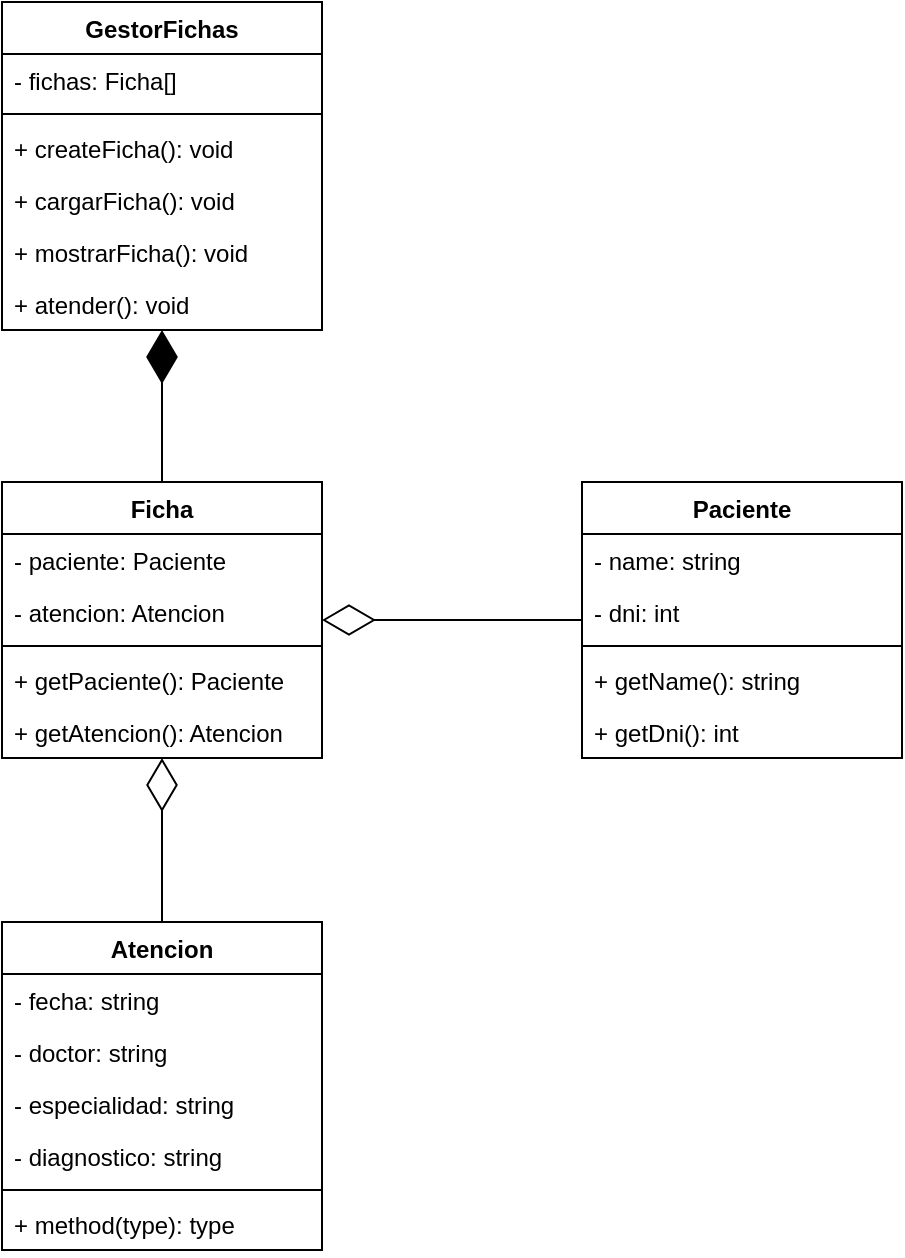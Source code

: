 <mxfile version="20.8.23" type="device"><diagram name="Página-1" id="_vpV_euuBQJgKhDCQF6A"><mxGraphModel dx="716" dy="1661" grid="1" gridSize="10" guides="1" tooltips="1" connect="1" arrows="1" fold="1" page="1" pageScale="1" pageWidth="827" pageHeight="1169" math="0" shadow="0"><root><mxCell id="0"/><mxCell id="1" parent="0"/><mxCell id="K3paokXLFm3TKFGUrooN-1" value="Paciente" style="swimlane;fontStyle=1;align=center;verticalAlign=top;childLayout=stackLayout;horizontal=1;startSize=26;horizontalStack=0;resizeParent=1;resizeParentMax=0;resizeLast=0;collapsible=1;marginBottom=0;" parent="1" vertex="1"><mxGeometry x="490" y="180" width="160" height="138" as="geometry"/></mxCell><mxCell id="K3paokXLFm3TKFGUrooN-2" value="- name: string" style="text;strokeColor=none;fillColor=none;align=left;verticalAlign=top;spacingLeft=4;spacingRight=4;overflow=hidden;rotatable=0;points=[[0,0.5],[1,0.5]];portConstraint=eastwest;" parent="K3paokXLFm3TKFGUrooN-1" vertex="1"><mxGeometry y="26" width="160" height="26" as="geometry"/></mxCell><mxCell id="K3paokXLFm3TKFGUrooN-5" value="- dni: int" style="text;strokeColor=none;fillColor=none;align=left;verticalAlign=top;spacingLeft=4;spacingRight=4;overflow=hidden;rotatable=0;points=[[0,0.5],[1,0.5]];portConstraint=eastwest;" parent="K3paokXLFm3TKFGUrooN-1" vertex="1"><mxGeometry y="52" width="160" height="26" as="geometry"/></mxCell><mxCell id="K3paokXLFm3TKFGUrooN-3" value="" style="line;strokeWidth=1;fillColor=none;align=left;verticalAlign=middle;spacingTop=-1;spacingLeft=3;spacingRight=3;rotatable=0;labelPosition=right;points=[];portConstraint=eastwest;strokeColor=inherit;" parent="K3paokXLFm3TKFGUrooN-1" vertex="1"><mxGeometry y="78" width="160" height="8" as="geometry"/></mxCell><mxCell id="K3paokXLFm3TKFGUrooN-4" value="+ getName(): string" style="text;strokeColor=none;fillColor=none;align=left;verticalAlign=top;spacingLeft=4;spacingRight=4;overflow=hidden;rotatable=0;points=[[0,0.5],[1,0.5]];portConstraint=eastwest;" parent="K3paokXLFm3TKFGUrooN-1" vertex="1"><mxGeometry y="86" width="160" height="26" as="geometry"/></mxCell><mxCell id="K3paokXLFm3TKFGUrooN-6" value="+ getDni(): int" style="text;strokeColor=none;fillColor=none;align=left;verticalAlign=top;spacingLeft=4;spacingRight=4;overflow=hidden;rotatable=0;points=[[0,0.5],[1,0.5]];portConstraint=eastwest;" parent="K3paokXLFm3TKFGUrooN-1" vertex="1"><mxGeometry y="112" width="160" height="26" as="geometry"/></mxCell><mxCell id="K3paokXLFm3TKFGUrooN-7" value="Atencion" style="swimlane;fontStyle=1;align=center;verticalAlign=top;childLayout=stackLayout;horizontal=1;startSize=26;horizontalStack=0;resizeParent=1;resizeParentMax=0;resizeLast=0;collapsible=1;marginBottom=0;" parent="1" vertex="1"><mxGeometry x="200" y="400" width="160" height="164" as="geometry"/></mxCell><mxCell id="K3paokXLFm3TKFGUrooN-8" value="- fecha: string" style="text;strokeColor=none;fillColor=none;align=left;verticalAlign=top;spacingLeft=4;spacingRight=4;overflow=hidden;rotatable=0;points=[[0,0.5],[1,0.5]];portConstraint=eastwest;" parent="K3paokXLFm3TKFGUrooN-7" vertex="1"><mxGeometry y="26" width="160" height="26" as="geometry"/></mxCell><mxCell id="K3paokXLFm3TKFGUrooN-11" value="- doctor: string" style="text;strokeColor=none;fillColor=none;align=left;verticalAlign=top;spacingLeft=4;spacingRight=4;overflow=hidden;rotatable=0;points=[[0,0.5],[1,0.5]];portConstraint=eastwest;" parent="K3paokXLFm3TKFGUrooN-7" vertex="1"><mxGeometry y="52" width="160" height="26" as="geometry"/></mxCell><mxCell id="K3paokXLFm3TKFGUrooN-12" value="- especialidad: string" style="text;strokeColor=none;fillColor=none;align=left;verticalAlign=top;spacingLeft=4;spacingRight=4;overflow=hidden;rotatable=0;points=[[0,0.5],[1,0.5]];portConstraint=eastwest;" parent="K3paokXLFm3TKFGUrooN-7" vertex="1"><mxGeometry y="78" width="160" height="26" as="geometry"/></mxCell><mxCell id="K3paokXLFm3TKFGUrooN-13" value="- diagnostico: string" style="text;strokeColor=none;fillColor=none;align=left;verticalAlign=top;spacingLeft=4;spacingRight=4;overflow=hidden;rotatable=0;points=[[0,0.5],[1,0.5]];portConstraint=eastwest;" parent="K3paokXLFm3TKFGUrooN-7" vertex="1"><mxGeometry y="104" width="160" height="26" as="geometry"/></mxCell><mxCell id="K3paokXLFm3TKFGUrooN-9" value="" style="line;strokeWidth=1;fillColor=none;align=left;verticalAlign=middle;spacingTop=-1;spacingLeft=3;spacingRight=3;rotatable=0;labelPosition=right;points=[];portConstraint=eastwest;strokeColor=inherit;" parent="K3paokXLFm3TKFGUrooN-7" vertex="1"><mxGeometry y="130" width="160" height="8" as="geometry"/></mxCell><mxCell id="K3paokXLFm3TKFGUrooN-10" value="+ method(type): type" style="text;strokeColor=none;fillColor=none;align=left;verticalAlign=top;spacingLeft=4;spacingRight=4;overflow=hidden;rotatable=0;points=[[0,0.5],[1,0.5]];portConstraint=eastwest;" parent="K3paokXLFm3TKFGUrooN-7" vertex="1"><mxGeometry y="138" width="160" height="26" as="geometry"/></mxCell><mxCell id="K3paokXLFm3TKFGUrooN-14" value="Ficha" style="swimlane;fontStyle=1;align=center;verticalAlign=top;childLayout=stackLayout;horizontal=1;startSize=26;horizontalStack=0;resizeParent=1;resizeParentMax=0;resizeLast=0;collapsible=1;marginBottom=0;" parent="1" vertex="1"><mxGeometry x="200" y="180" width="160" height="138" as="geometry"/></mxCell><mxCell id="K3paokXLFm3TKFGUrooN-15" value="- paciente: Paciente" style="text;strokeColor=none;fillColor=none;align=left;verticalAlign=top;spacingLeft=4;spacingRight=4;overflow=hidden;rotatable=0;points=[[0,0.5],[1,0.5]];portConstraint=eastwest;" parent="K3paokXLFm3TKFGUrooN-14" vertex="1"><mxGeometry y="26" width="160" height="26" as="geometry"/></mxCell><mxCell id="K3paokXLFm3TKFGUrooN-18" value="- atencion: Atencion" style="text;strokeColor=none;fillColor=none;align=left;verticalAlign=top;spacingLeft=4;spacingRight=4;overflow=hidden;rotatable=0;points=[[0,0.5],[1,0.5]];portConstraint=eastwest;" parent="K3paokXLFm3TKFGUrooN-14" vertex="1"><mxGeometry y="52" width="160" height="26" as="geometry"/></mxCell><mxCell id="K3paokXLFm3TKFGUrooN-16" value="" style="line;strokeWidth=1;fillColor=none;align=left;verticalAlign=middle;spacingTop=-1;spacingLeft=3;spacingRight=3;rotatable=0;labelPosition=right;points=[];portConstraint=eastwest;strokeColor=inherit;" parent="K3paokXLFm3TKFGUrooN-14" vertex="1"><mxGeometry y="78" width="160" height="8" as="geometry"/></mxCell><mxCell id="K3paokXLFm3TKFGUrooN-17" value="+ getPaciente(): Paciente" style="text;strokeColor=none;fillColor=none;align=left;verticalAlign=top;spacingLeft=4;spacingRight=4;overflow=hidden;rotatable=0;points=[[0,0.5],[1,0.5]];portConstraint=eastwest;" parent="K3paokXLFm3TKFGUrooN-14" vertex="1"><mxGeometry y="86" width="160" height="26" as="geometry"/></mxCell><mxCell id="K3paokXLFm3TKFGUrooN-26" value="+ getAtencion(): Atencion" style="text;strokeColor=none;fillColor=none;align=left;verticalAlign=top;spacingLeft=4;spacingRight=4;overflow=hidden;rotatable=0;points=[[0,0.5],[1,0.5]];portConstraint=eastwest;" parent="K3paokXLFm3TKFGUrooN-14" vertex="1"><mxGeometry y="112" width="160" height="26" as="geometry"/></mxCell><mxCell id="K3paokXLFm3TKFGUrooN-19" value="" style="endArrow=diamondThin;endFill=0;endSize=24;html=1;rounded=0;" parent="1" source="K3paokXLFm3TKFGUrooN-1" target="K3paokXLFm3TKFGUrooN-14" edge="1"><mxGeometry width="160" relative="1" as="geometry"><mxPoint x="510" y="360" as="sourcePoint"/><mxPoint x="450" y="260" as="targetPoint"/></mxGeometry></mxCell><mxCell id="K3paokXLFm3TKFGUrooN-20" value="" style="endArrow=diamondThin;endFill=0;endSize=24;html=1;rounded=0;" parent="1" source="K3paokXLFm3TKFGUrooN-7" target="K3paokXLFm3TKFGUrooN-14" edge="1"><mxGeometry width="160" relative="1" as="geometry"><mxPoint x="290" y="260" as="sourcePoint"/><mxPoint x="450" y="260" as="targetPoint"/></mxGeometry></mxCell><mxCell id="K3paokXLFm3TKFGUrooN-21" value="GestorFichas" style="swimlane;fontStyle=1;align=center;verticalAlign=top;childLayout=stackLayout;horizontal=1;startSize=26;horizontalStack=0;resizeParent=1;resizeParentMax=0;resizeLast=0;collapsible=1;marginBottom=0;" parent="1" vertex="1"><mxGeometry x="200" y="-60" width="160" height="164" as="geometry"/></mxCell><mxCell id="K3paokXLFm3TKFGUrooN-22" value="- fichas: Ficha[]" style="text;strokeColor=none;fillColor=none;align=left;verticalAlign=top;spacingLeft=4;spacingRight=4;overflow=hidden;rotatable=0;points=[[0,0.5],[1,0.5]];portConstraint=eastwest;" parent="K3paokXLFm3TKFGUrooN-21" vertex="1"><mxGeometry y="26" width="160" height="26" as="geometry"/></mxCell><mxCell id="K3paokXLFm3TKFGUrooN-23" value="" style="line;strokeWidth=1;fillColor=none;align=left;verticalAlign=middle;spacingTop=-1;spacingLeft=3;spacingRight=3;rotatable=0;labelPosition=right;points=[];portConstraint=eastwest;strokeColor=inherit;" parent="K3paokXLFm3TKFGUrooN-21" vertex="1"><mxGeometry y="52" width="160" height="8" as="geometry"/></mxCell><mxCell id="K3paokXLFm3TKFGUrooN-24" value="+ createFicha(): void" style="text;strokeColor=none;fillColor=none;align=left;verticalAlign=top;spacingLeft=4;spacingRight=4;overflow=hidden;rotatable=0;points=[[0,0.5],[1,0.5]];portConstraint=eastwest;" parent="K3paokXLFm3TKFGUrooN-21" vertex="1"><mxGeometry y="60" width="160" height="26" as="geometry"/></mxCell><mxCell id="K3paokXLFm3TKFGUrooN-27" value="+ cargarFicha(): void" style="text;strokeColor=none;fillColor=none;align=left;verticalAlign=top;spacingLeft=4;spacingRight=4;overflow=hidden;rotatable=0;points=[[0,0.5],[1,0.5]];portConstraint=eastwest;" parent="K3paokXLFm3TKFGUrooN-21" vertex="1"><mxGeometry y="86" width="160" height="26" as="geometry"/></mxCell><mxCell id="K3paokXLFm3TKFGUrooN-28" value="+ mostrarFicha(): void" style="text;strokeColor=none;fillColor=none;align=left;verticalAlign=top;spacingLeft=4;spacingRight=4;overflow=hidden;rotatable=0;points=[[0,0.5],[1,0.5]];portConstraint=eastwest;" parent="K3paokXLFm3TKFGUrooN-21" vertex="1"><mxGeometry y="112" width="160" height="26" as="geometry"/></mxCell><mxCell id="K3paokXLFm3TKFGUrooN-29" value="+ atender(): void" style="text;strokeColor=none;fillColor=none;align=left;verticalAlign=top;spacingLeft=4;spacingRight=4;overflow=hidden;rotatable=0;points=[[0,0.5],[1,0.5]];portConstraint=eastwest;" parent="K3paokXLFm3TKFGUrooN-21" vertex="1"><mxGeometry y="138" width="160" height="26" as="geometry"/></mxCell><mxCell id="K3paokXLFm3TKFGUrooN-25" value="" style="endArrow=diamondThin;endFill=1;endSize=24;html=1;rounded=0;" parent="1" source="K3paokXLFm3TKFGUrooN-14" target="K3paokXLFm3TKFGUrooN-21" edge="1"><mxGeometry width="160" relative="1" as="geometry"><mxPoint x="290" y="200" as="sourcePoint"/><mxPoint x="450" y="200" as="targetPoint"/></mxGeometry></mxCell></root></mxGraphModel></diagram></mxfile>
